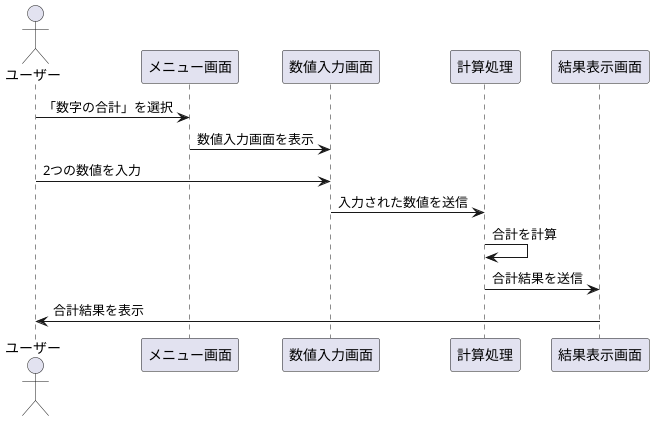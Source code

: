 @startuml addition_sequence
actor ユーザー
participant メニュー画面
participant 数値入力画面
participant 計算処理
participant 結果表示画面

ユーザー -> メニュー画面 : 「数字の合計」を選択
メニュー画面 -> 数値入力画面 : 数値入力画面を表示
ユーザー -> 数値入力画面 : 2つの数値を入力
数値入力画面 -> 計算処理 : 入力された数値を送信
計算処理 -> 計算処理 : 合計を計算
計算処理 -> 結果表示画面 : 合計結果を送信
結果表示画面 -> ユーザー : 合計結果を表示
@enduml
